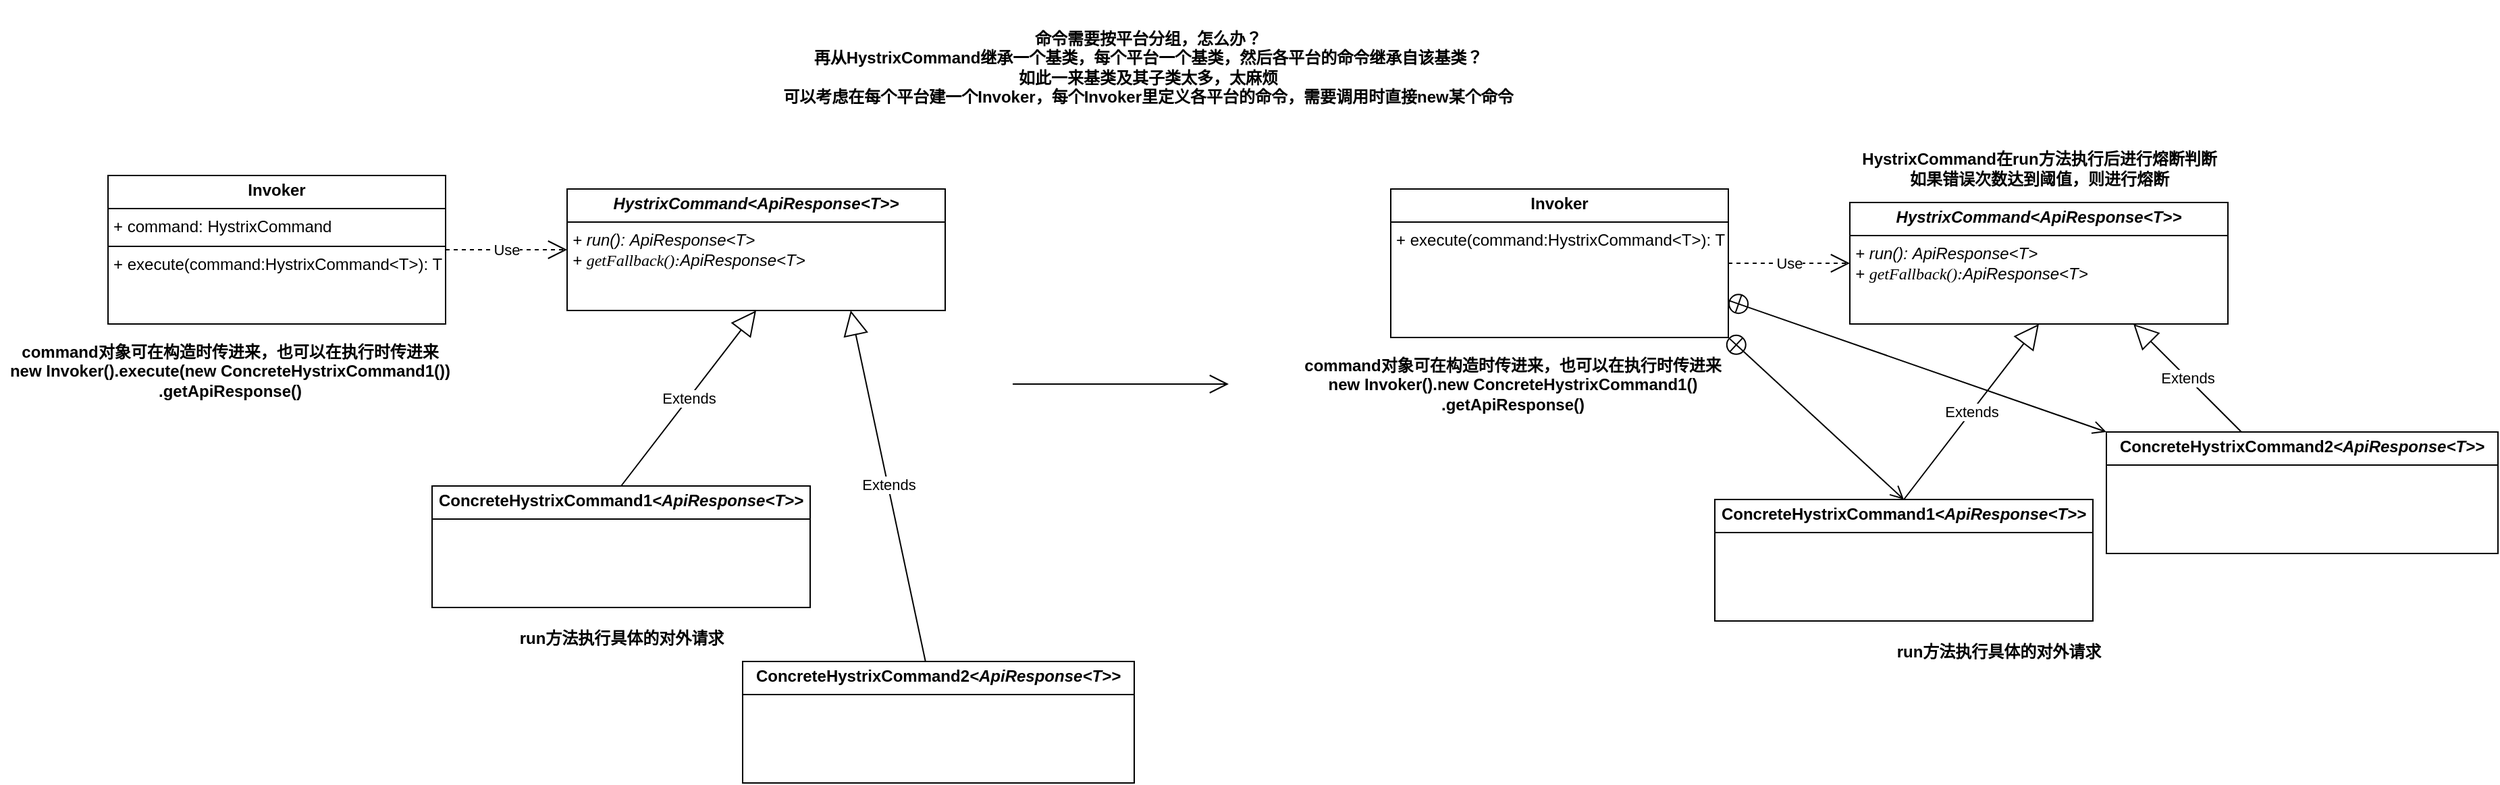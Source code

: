<mxfile version="24.4.14" type="github">
  <diagram name="第 1 页" id="jtdqtNevG2qTxp8PL6Vh">
    <mxGraphModel dx="1781" dy="1748" grid="1" gridSize="10" guides="1" tooltips="1" connect="1" arrows="1" fold="1" page="1" pageScale="1" pageWidth="827" pageHeight="1169" math="0" shadow="0">
      <root>
        <mxCell id="0" />
        <mxCell id="1" parent="0" />
        <mxCell id="Z4m2CYxDGZXg6nLTNb3O-1" value="&lt;p style=&quot;margin:0px;margin-top:4px;text-align:center;&quot;&gt;&lt;b&gt;Invoker&lt;/b&gt;&lt;/p&gt;&lt;hr size=&quot;1&quot; style=&quot;border-style:solid;&quot;&gt;&lt;p style=&quot;margin:0px;margin-left:4px;&quot;&gt;+ command:&amp;nbsp;&lt;span style=&quot;background-color: initial; text-align: center;&quot;&gt;HystrixCommand&lt;/span&gt;&lt;/p&gt;&lt;hr size=&quot;1&quot; style=&quot;border-style:solid;&quot;&gt;&lt;p style=&quot;margin:0px;margin-left:4px;&quot;&gt;+ execute(&lt;span style=&quot;background-color: initial;&quot;&gt;command:&lt;/span&gt;&lt;span style=&quot;background-color: initial; text-align: center;&quot;&gt;HystrixCommand&amp;lt;T&amp;gt;&lt;/span&gt;&lt;span style=&quot;background-color: initial;&quot;&gt;): T&lt;/span&gt;&lt;/p&gt;" style="verticalAlign=top;align=left;overflow=fill;html=1;whiteSpace=wrap;" vertex="1" parent="1">
          <mxGeometry x="60" y="90" width="250" height="110" as="geometry" />
        </mxCell>
        <mxCell id="Z4m2CYxDGZXg6nLTNb3O-4" value="&lt;p style=&quot;margin:0px;margin-top:4px;text-align:center;&quot;&gt;&lt;b&gt;&lt;i&gt;HystrixCommand&amp;lt;ApiResponse&amp;lt;T&amp;gt;&amp;gt;&lt;/i&gt;&lt;/b&gt;&lt;/p&gt;&lt;hr size=&quot;1&quot; style=&quot;border-style:solid;&quot;&gt;&lt;p style=&quot;margin:0px;margin-left:4px;&quot;&gt;&lt;i&gt;+ run():&amp;nbsp;&lt;/i&gt;&lt;span style=&quot;background-color: initial; text-align: center;&quot;&gt;&lt;i&gt;ApiResponse&amp;lt;T&amp;gt;&lt;/i&gt;&lt;/span&gt;&lt;br&gt;&lt;/p&gt;&lt;p style=&quot;margin:0px;margin-left:4px;&quot;&gt;&lt;i&gt;+&amp;nbsp;&lt;span style=&quot;background-color: rgb(255, 255, 255); font-family: Menlo; font-size: 9pt;&quot;&gt;getFallback():&lt;/span&gt;&lt;/i&gt;&lt;i style=&quot;background-color: initial; text-align: center;&quot;&gt;ApiResponse&amp;lt;T&amp;gt;&lt;/i&gt;&lt;/p&gt;" style="verticalAlign=top;align=left;overflow=fill;html=1;whiteSpace=wrap;" vertex="1" parent="1">
          <mxGeometry x="400" y="100" width="280" height="90" as="geometry" />
        </mxCell>
        <mxCell id="Z4m2CYxDGZXg6nLTNb3O-5" value="&lt;p style=&quot;margin:0px;margin-top:4px;text-align:center;&quot;&gt;&lt;b&gt;ConcreteHystrixCommand1&lt;/b&gt;&lt;b style=&quot;background-color: initial;&quot;&gt;&lt;i&gt;&amp;lt;ApiResponse&amp;lt;T&amp;gt;&amp;gt;&lt;/i&gt;&lt;/b&gt;&lt;/p&gt;&lt;hr size=&quot;1&quot; style=&quot;border-style:solid;&quot;&gt;&lt;p style=&quot;margin:0px;margin-left:4px;&quot;&gt;&lt;br&gt;&lt;/p&gt;" style="verticalAlign=top;align=left;overflow=fill;html=1;whiteSpace=wrap;" vertex="1" parent="1">
          <mxGeometry x="300" y="320" width="280" height="90" as="geometry" />
        </mxCell>
        <mxCell id="Z4m2CYxDGZXg6nLTNb3O-7" value="Extends" style="endArrow=block;endSize=16;endFill=0;html=1;rounded=0;entryX=0.5;entryY=1;entryDx=0;entryDy=0;exitX=0.5;exitY=0;exitDx=0;exitDy=0;" edge="1" parent="1" source="Z4m2CYxDGZXg6nLTNb3O-5" target="Z4m2CYxDGZXg6nLTNb3O-4">
          <mxGeometry x="0.004" width="160" relative="1" as="geometry">
            <mxPoint x="160" y="300" as="sourcePoint" />
            <mxPoint x="320" y="300" as="targetPoint" />
            <mxPoint as="offset" />
          </mxGeometry>
        </mxCell>
        <mxCell id="Z4m2CYxDGZXg6nLTNb3O-8" value="&lt;p style=&quot;margin:0px;margin-top:4px;text-align:center;&quot;&gt;&lt;b&gt;ConcreteHystrixCommand2&lt;/b&gt;&lt;b style=&quot;background-color: initial;&quot;&gt;&lt;i&gt;&amp;lt;ApiResponse&amp;lt;T&amp;gt;&amp;gt;&lt;/i&gt;&lt;/b&gt;&lt;/p&gt;&lt;hr size=&quot;1&quot; style=&quot;border-style:solid;&quot;&gt;&lt;p style=&quot;margin:0px;margin-left:4px;&quot;&gt;&lt;br&gt;&lt;/p&gt;" style="verticalAlign=top;align=left;overflow=fill;html=1;whiteSpace=wrap;" vertex="1" parent="1">
          <mxGeometry x="530" y="450" width="290" height="90" as="geometry" />
        </mxCell>
        <mxCell id="Z4m2CYxDGZXg6nLTNb3O-9" value="Extends" style="endArrow=block;endSize=16;endFill=0;html=1;rounded=0;entryX=0.75;entryY=1;entryDx=0;entryDy=0;" edge="1" parent="1" source="Z4m2CYxDGZXg6nLTNb3O-8" target="Z4m2CYxDGZXg6nLTNb3O-4">
          <mxGeometry x="0.004" width="160" relative="1" as="geometry">
            <mxPoint x="425" y="330" as="sourcePoint" />
            <mxPoint x="490" y="200" as="targetPoint" />
            <mxPoint as="offset" />
          </mxGeometry>
        </mxCell>
        <mxCell id="Z4m2CYxDGZXg6nLTNb3O-10" value="run方法执行具体的对外请求" style="text;align=center;fontStyle=1;verticalAlign=middle;spacingLeft=3;spacingRight=3;strokeColor=none;rotatable=0;points=[[0,0.5],[1,0.5]];portConstraint=eastwest;html=1;" vertex="1" parent="1">
          <mxGeometry x="400" y="420" width="80" height="26" as="geometry" />
        </mxCell>
        <mxCell id="Z4m2CYxDGZXg6nLTNb3O-12" value="command对象可在构造时传进来，也可以在执行时传进来&lt;br&gt;new Invoker().execute(new&amp;nbsp;&lt;b style=&quot;text-wrap: wrap;&quot;&gt;ConcreteHystrixCommand1()&lt;/b&gt;)&lt;div&gt;.getApiResponse()&lt;/div&gt;" style="text;align=center;fontStyle=1;verticalAlign=middle;spacingLeft=3;spacingRight=3;strokeColor=none;rotatable=0;points=[[0,0.5],[1,0.5]];portConstraint=eastwest;html=1;" vertex="1" parent="1">
          <mxGeometry x="-20" y="220" width="340" height="30" as="geometry" />
        </mxCell>
        <mxCell id="Z4m2CYxDGZXg6nLTNb3O-15" value="Use" style="endArrow=open;endSize=12;dashed=1;html=1;rounded=0;entryX=0;entryY=0.5;entryDx=0;entryDy=0;exitX=1;exitY=0.5;exitDx=0;exitDy=0;" edge="1" parent="1" source="Z4m2CYxDGZXg6nLTNb3O-1" target="Z4m2CYxDGZXg6nLTNb3O-4">
          <mxGeometry width="160" relative="1" as="geometry">
            <mxPoint x="30" y="390" as="sourcePoint" />
            <mxPoint x="190" y="390" as="targetPoint" />
          </mxGeometry>
        </mxCell>
        <mxCell id="Z4m2CYxDGZXg6nLTNb3O-16" value="命令需要按平台分组，怎么办？&lt;div&gt;再从HystrixCommand继承一个基类，每个平台一个基类，然后各平台的命令继承自该基类？&lt;/div&gt;&lt;div&gt;如此一来基类及其子类太多，太麻烦&lt;/div&gt;&lt;div&gt;可以考虑在每个平台建一个Invoker，每个Invoker里定义各平台的命令，需要调用时直接new某个命令&lt;/div&gt;" style="text;align=center;fontStyle=1;verticalAlign=middle;spacingLeft=3;spacingRight=3;strokeColor=none;rotatable=0;points=[[0,0.5],[1,0.5]];portConstraint=eastwest;html=1;" vertex="1" parent="1">
          <mxGeometry x="550" y="-40" width="560" height="100" as="geometry" />
        </mxCell>
        <mxCell id="Z4m2CYxDGZXg6nLTNb3O-17" value="&lt;p style=&quot;margin:0px;margin-top:4px;text-align:center;&quot;&gt;&lt;b&gt;Invoker&lt;/b&gt;&lt;/p&gt;&lt;hr size=&quot;1&quot; style=&quot;border-style:solid;&quot;&gt;&lt;p style=&quot;margin:0px;margin-left:4px;&quot;&gt;&lt;span style=&quot;background-color: initial;&quot;&gt;+ execute(&lt;/span&gt;&lt;span style=&quot;background-color: initial;&quot;&gt;command:&lt;/span&gt;&lt;span style=&quot;background-color: initial; text-align: center;&quot;&gt;HystrixCommand&amp;lt;T&amp;gt;&lt;/span&gt;&lt;span style=&quot;background-color: initial;&quot;&gt;): T&lt;/span&gt;&lt;br&gt;&lt;/p&gt;&lt;p style=&quot;margin:0px;margin-left:4px;&quot;&gt;&lt;br&gt;&lt;/p&gt;" style="verticalAlign=top;align=left;overflow=fill;html=1;whiteSpace=wrap;" vertex="1" parent="1">
          <mxGeometry x="1010" y="100" width="250" height="110" as="geometry" />
        </mxCell>
        <mxCell id="Z4m2CYxDGZXg6nLTNb3O-18" value="&lt;p style=&quot;margin:0px;margin-top:4px;text-align:center;&quot;&gt;&lt;b&gt;&lt;i&gt;HystrixCommand&amp;lt;ApiResponse&amp;lt;T&amp;gt;&amp;gt;&lt;/i&gt;&lt;/b&gt;&lt;/p&gt;&lt;hr size=&quot;1&quot; style=&quot;border-style:solid;&quot;&gt;&lt;p style=&quot;margin:0px;margin-left:4px;&quot;&gt;&lt;i&gt;+ run():&amp;nbsp;&lt;/i&gt;&lt;span style=&quot;background-color: initial; text-align: center;&quot;&gt;&lt;i&gt;ApiResponse&amp;lt;T&amp;gt;&lt;/i&gt;&lt;/span&gt;&lt;br&gt;&lt;/p&gt;&lt;p style=&quot;margin:0px;margin-left:4px;&quot;&gt;&lt;i&gt;+&amp;nbsp;&lt;span style=&quot;background-color: rgb(255, 255, 255); font-family: Menlo; font-size: 9pt;&quot;&gt;getFallback():&lt;/span&gt;&lt;/i&gt;&lt;i style=&quot;background-color: initial; text-align: center;&quot;&gt;ApiResponse&amp;lt;T&amp;gt;&lt;/i&gt;&lt;/p&gt;" style="verticalAlign=top;align=left;overflow=fill;html=1;whiteSpace=wrap;" vertex="1" parent="1">
          <mxGeometry x="1350" y="110" width="280" height="90" as="geometry" />
        </mxCell>
        <mxCell id="Z4m2CYxDGZXg6nLTNb3O-19" value="&lt;p style=&quot;margin:0px;margin-top:4px;text-align:center;&quot;&gt;&lt;b&gt;ConcreteHystrixCommand1&lt;/b&gt;&lt;b style=&quot;background-color: initial;&quot;&gt;&lt;i&gt;&amp;lt;ApiResponse&amp;lt;T&amp;gt;&amp;gt;&lt;/i&gt;&lt;/b&gt;&lt;/p&gt;&lt;hr size=&quot;1&quot; style=&quot;border-style:solid;&quot;&gt;&lt;p style=&quot;margin:0px;margin-left:4px;&quot;&gt;&lt;br&gt;&lt;/p&gt;" style="verticalAlign=top;align=left;overflow=fill;html=1;whiteSpace=wrap;" vertex="1" parent="1">
          <mxGeometry x="1250" y="330" width="280" height="90" as="geometry" />
        </mxCell>
        <mxCell id="Z4m2CYxDGZXg6nLTNb3O-20" value="Extends" style="endArrow=block;endSize=16;endFill=0;html=1;rounded=0;entryX=0.5;entryY=1;entryDx=0;entryDy=0;exitX=0.5;exitY=0;exitDx=0;exitDy=0;" edge="1" parent="1" source="Z4m2CYxDGZXg6nLTNb3O-19" target="Z4m2CYxDGZXg6nLTNb3O-18">
          <mxGeometry x="0.004" width="160" relative="1" as="geometry">
            <mxPoint x="1110" y="310" as="sourcePoint" />
            <mxPoint x="1270" y="310" as="targetPoint" />
            <mxPoint as="offset" />
          </mxGeometry>
        </mxCell>
        <mxCell id="Z4m2CYxDGZXg6nLTNb3O-21" value="&lt;p style=&quot;margin:0px;margin-top:4px;text-align:center;&quot;&gt;&lt;b&gt;ConcreteHystrixCommand2&lt;/b&gt;&lt;b style=&quot;background-color: initial;&quot;&gt;&lt;i&gt;&amp;lt;ApiResponse&amp;lt;T&amp;gt;&amp;gt;&lt;/i&gt;&lt;/b&gt;&lt;/p&gt;&lt;hr size=&quot;1&quot; style=&quot;border-style:solid;&quot;&gt;&lt;p style=&quot;margin:0px;margin-left:4px;&quot;&gt;&lt;br&gt;&lt;/p&gt;" style="verticalAlign=top;align=left;overflow=fill;html=1;whiteSpace=wrap;" vertex="1" parent="1">
          <mxGeometry x="1540" y="280" width="290" height="90" as="geometry" />
        </mxCell>
        <mxCell id="Z4m2CYxDGZXg6nLTNb3O-22" value="Extends" style="endArrow=block;endSize=16;endFill=0;html=1;rounded=0;entryX=0.75;entryY=1;entryDx=0;entryDy=0;" edge="1" parent="1" source="Z4m2CYxDGZXg6nLTNb3O-21" target="Z4m2CYxDGZXg6nLTNb3O-18">
          <mxGeometry x="0.004" width="160" relative="1" as="geometry">
            <mxPoint x="1375" y="340" as="sourcePoint" />
            <mxPoint x="1440" y="210" as="targetPoint" />
            <mxPoint as="offset" />
          </mxGeometry>
        </mxCell>
        <mxCell id="Z4m2CYxDGZXg6nLTNb3O-23" value="run方法执行具体的对外请求" style="text;align=center;fontStyle=1;verticalAlign=middle;spacingLeft=3;spacingRight=3;strokeColor=none;rotatable=0;points=[[0,0.5],[1,0.5]];portConstraint=eastwest;html=1;" vertex="1" parent="1">
          <mxGeometry x="1350" y="430" width="220" height="26" as="geometry" />
        </mxCell>
        <mxCell id="Z4m2CYxDGZXg6nLTNb3O-24" value="command对象可在构造时传进来，也可以在执行时传进来&lt;br&gt;new Invoker().new&amp;nbsp;&lt;b style=&quot;text-wrap: wrap;&quot;&gt;ConcreteHystrixCommand1()&lt;/b&gt;&lt;div&gt;.getApiResponse()&lt;/div&gt;" style="text;align=center;fontStyle=1;verticalAlign=middle;spacingLeft=3;spacingRight=3;strokeColor=none;rotatable=0;points=[[0,0.5],[1,0.5]];portConstraint=eastwest;html=1;" vertex="1" parent="1">
          <mxGeometry x="930" y="230" width="340" height="30" as="geometry" />
        </mxCell>
        <mxCell id="Z4m2CYxDGZXg6nLTNb3O-25" value="Use" style="endArrow=open;endSize=12;dashed=1;html=1;rounded=0;entryX=0;entryY=0.5;entryDx=0;entryDy=0;exitX=1;exitY=0.5;exitDx=0;exitDy=0;" edge="1" parent="1" source="Z4m2CYxDGZXg6nLTNb3O-17" target="Z4m2CYxDGZXg6nLTNb3O-18">
          <mxGeometry width="160" relative="1" as="geometry">
            <mxPoint x="980" y="400" as="sourcePoint" />
            <mxPoint x="1140" y="400" as="targetPoint" />
          </mxGeometry>
        </mxCell>
        <mxCell id="Z4m2CYxDGZXg6nLTNb3O-26" value="" style="endArrow=open;endFill=1;endSize=12;html=1;rounded=0;" edge="1" parent="1">
          <mxGeometry width="160" relative="1" as="geometry">
            <mxPoint x="730" y="244.5" as="sourcePoint" />
            <mxPoint x="890" y="244.5" as="targetPoint" />
          </mxGeometry>
        </mxCell>
        <mxCell id="Z4m2CYxDGZXg6nLTNb3O-27" value="" style="endArrow=open;startArrow=circlePlus;endFill=0;startFill=0;endSize=8;html=1;rounded=0;exitX=1;exitY=1;exitDx=0;exitDy=0;entryX=0.5;entryY=0;entryDx=0;entryDy=0;" edge="1" parent="1" source="Z4m2CYxDGZXg6nLTNb3O-17" target="Z4m2CYxDGZXg6nLTNb3O-19">
          <mxGeometry width="160" relative="1" as="geometry">
            <mxPoint x="1040" y="340" as="sourcePoint" />
            <mxPoint x="1200" y="340" as="targetPoint" />
          </mxGeometry>
        </mxCell>
        <mxCell id="Z4m2CYxDGZXg6nLTNb3O-28" value="" style="endArrow=open;startArrow=circlePlus;endFill=0;startFill=0;endSize=8;html=1;rounded=0;exitX=1;exitY=0.75;exitDx=0;exitDy=0;entryX=0;entryY=0;entryDx=0;entryDy=0;" edge="1" parent="1" source="Z4m2CYxDGZXg6nLTNb3O-17" target="Z4m2CYxDGZXg6nLTNb3O-21">
          <mxGeometry width="160" relative="1" as="geometry">
            <mxPoint x="1270" y="220" as="sourcePoint" />
            <mxPoint x="1400" y="340" as="targetPoint" />
          </mxGeometry>
        </mxCell>
        <mxCell id="Z4m2CYxDGZXg6nLTNb3O-29" value="HystrixCommand在run方法执行后进行熔断判断&lt;div&gt;如果错误次数达到阈值，则进行熔断&lt;/div&gt;" style="text;align=center;fontStyle=1;verticalAlign=middle;spacingLeft=3;spacingRight=3;strokeColor=none;rotatable=0;points=[[0,0.5],[1,0.5]];portConstraint=eastwest;html=1;" vertex="1" parent="1">
          <mxGeometry x="1380" y="70" width="220" height="30" as="geometry" />
        </mxCell>
      </root>
    </mxGraphModel>
  </diagram>
</mxfile>
